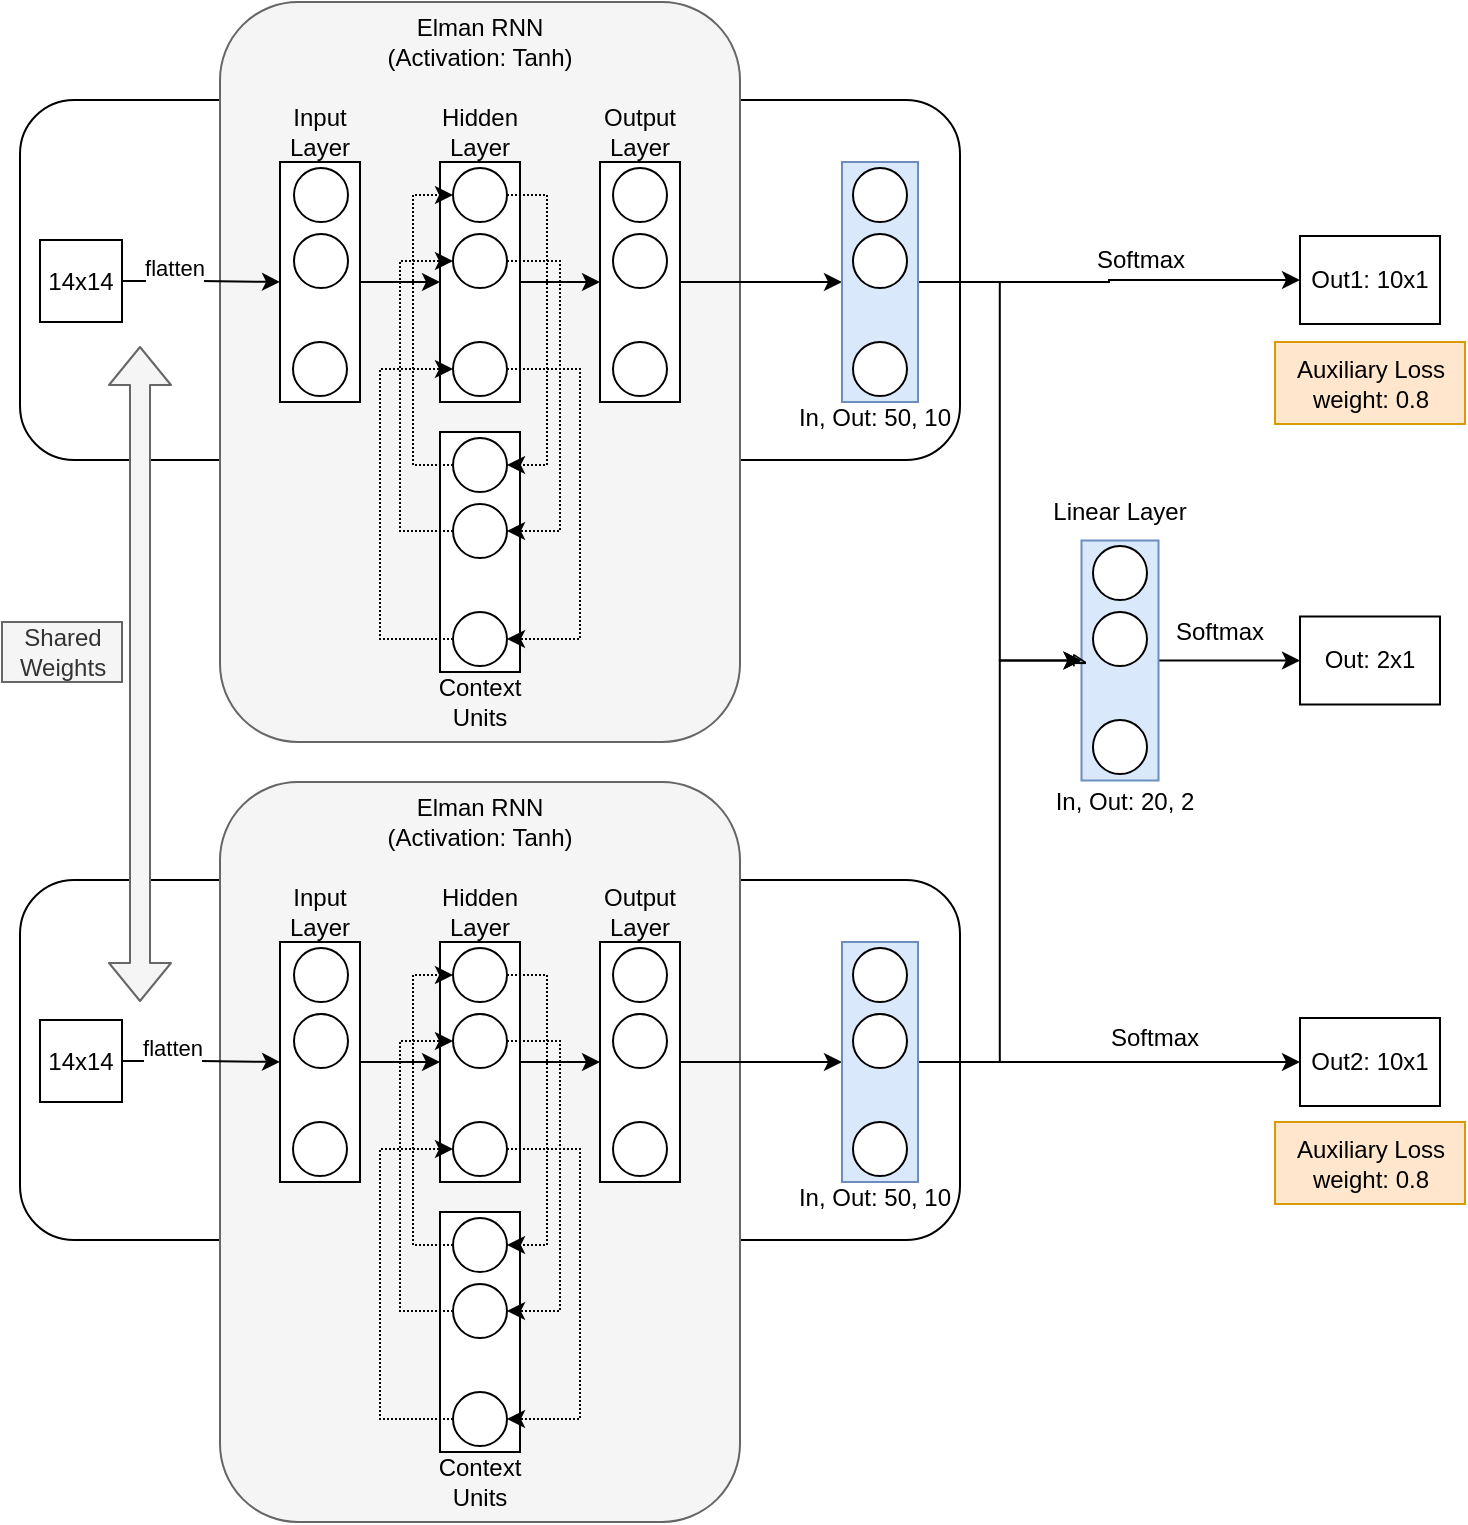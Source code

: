 <mxfile version="14.6.12" type="github">
  <diagram id="fKOuoRNuhxXaLsH1ETYs" name="Page-1">
    <mxGraphModel dx="865" dy="715" grid="1" gridSize="10" guides="1" tooltips="1" connect="1" arrows="1" fold="1" page="1" pageScale="1" pageWidth="850" pageHeight="1100" math="0" shadow="0">
      <root>
        <mxCell id="0" />
        <mxCell id="1" parent="0" />
        <mxCell id="VEnAIz456IoGPyVfWT1b-36" value="" style="rounded=1;whiteSpace=wrap;html=1;" parent="1" vertex="1">
          <mxGeometry x="150" y="209" width="470" height="180" as="geometry" />
        </mxCell>
        <mxCell id="VEnAIz456IoGPyVfWT1b-27" value="" style="rounded=1;whiteSpace=wrap;html=1;fillColor=#f5f5f5;strokeColor=#666666;fontColor=#333333;" parent="1" vertex="1">
          <mxGeometry x="250" y="160" width="260" height="370" as="geometry" />
        </mxCell>
        <mxCell id="VEnAIz456IoGPyVfWT1b-6" style="edgeStyle=orthogonalEdgeStyle;rounded=0;orthogonalLoop=1;jettySize=auto;html=1;exitX=0.5;exitY=0;exitDx=0;exitDy=0;entryX=0.5;entryY=1;entryDx=0;entryDy=0;" parent="1" source="VEnAIz456IoGPyVfWT1b-1" target="VEnAIz456IoGPyVfWT1b-3" edge="1">
          <mxGeometry relative="1" as="geometry" />
        </mxCell>
        <mxCell id="VEnAIz456IoGPyVfWT1b-1" value="" style="rounded=0;whiteSpace=wrap;html=1;rotation=90;" parent="1" vertex="1">
          <mxGeometry x="320" y="280" width="120" height="40" as="geometry" />
        </mxCell>
        <mxCell id="VEnAIz456IoGPyVfWT1b-5" style="edgeStyle=orthogonalEdgeStyle;rounded=0;orthogonalLoop=1;jettySize=auto;html=1;exitX=0.5;exitY=0;exitDx=0;exitDy=0;entryX=0.5;entryY=1;entryDx=0;entryDy=0;" parent="1" source="VEnAIz456IoGPyVfWT1b-2" target="VEnAIz456IoGPyVfWT1b-1" edge="1">
          <mxGeometry relative="1" as="geometry" />
        </mxCell>
        <mxCell id="VEnAIz456IoGPyVfWT1b-2" value="" style="rounded=0;whiteSpace=wrap;html=1;rotation=90;" parent="1" vertex="1">
          <mxGeometry x="240" y="280" width="120" height="40" as="geometry" />
        </mxCell>
        <mxCell id="VEnAIz456IoGPyVfWT1b-39" style="edgeStyle=orthogonalEdgeStyle;rounded=0;orthogonalLoop=1;jettySize=auto;html=1;exitX=0.5;exitY=0;exitDx=0;exitDy=0;entryX=0.5;entryY=1;entryDx=0;entryDy=0;" parent="1" source="VEnAIz456IoGPyVfWT1b-3" target="VEnAIz456IoGPyVfWT1b-33" edge="1">
          <mxGeometry relative="1" as="geometry" />
        </mxCell>
        <mxCell id="VEnAIz456IoGPyVfWT1b-3" value="" style="rounded=0;whiteSpace=wrap;html=1;rotation=90;" parent="1" vertex="1">
          <mxGeometry x="400" y="280" width="120" height="40" as="geometry" />
        </mxCell>
        <mxCell id="VEnAIz456IoGPyVfWT1b-4" value="" style="rounded=0;whiteSpace=wrap;html=1;rotation=90;" parent="1" vertex="1">
          <mxGeometry x="320" y="415" width="120" height="40" as="geometry" />
        </mxCell>
        <mxCell id="VEnAIz456IoGPyVfWT1b-7" value="" style="ellipse;whiteSpace=wrap;html=1;aspect=fixed;" parent="1" vertex="1">
          <mxGeometry x="287" y="243" width="27" height="27" as="geometry" />
        </mxCell>
        <mxCell id="VEnAIz456IoGPyVfWT1b-9" value="" style="ellipse;whiteSpace=wrap;html=1;aspect=fixed;" parent="1" vertex="1">
          <mxGeometry x="287" y="276" width="27" height="27" as="geometry" />
        </mxCell>
        <mxCell id="VEnAIz456IoGPyVfWT1b-10" value="" style="ellipse;whiteSpace=wrap;html=1;aspect=fixed;" parent="1" vertex="1">
          <mxGeometry x="286.5" y="330" width="27" height="27" as="geometry" />
        </mxCell>
        <mxCell id="VEnAIz456IoGPyVfWT1b-21" style="edgeStyle=orthogonalEdgeStyle;rounded=0;orthogonalLoop=1;jettySize=auto;html=1;exitX=1;exitY=0.5;exitDx=0;exitDy=0;entryX=1;entryY=0.5;entryDx=0;entryDy=0;dashed=1;dashPattern=1 1;" parent="1" source="VEnAIz456IoGPyVfWT1b-11" target="VEnAIz456IoGPyVfWT1b-15" edge="1">
          <mxGeometry relative="1" as="geometry" />
        </mxCell>
        <mxCell id="VEnAIz456IoGPyVfWT1b-11" value="" style="ellipse;whiteSpace=wrap;html=1;aspect=fixed;" parent="1" vertex="1">
          <mxGeometry x="366.5" y="243" width="27" height="27" as="geometry" />
        </mxCell>
        <mxCell id="VEnAIz456IoGPyVfWT1b-22" style="edgeStyle=orthogonalEdgeStyle;rounded=0;orthogonalLoop=1;jettySize=auto;html=1;exitX=1;exitY=0.5;exitDx=0;exitDy=0;entryX=1;entryY=0.5;entryDx=0;entryDy=0;dashed=1;dashPattern=1 1;" parent="1" source="VEnAIz456IoGPyVfWT1b-12" target="VEnAIz456IoGPyVfWT1b-16" edge="1">
          <mxGeometry relative="1" as="geometry">
            <Array as="points">
              <mxPoint x="420" y="290" />
              <mxPoint x="420" y="425" />
            </Array>
          </mxGeometry>
        </mxCell>
        <mxCell id="VEnAIz456IoGPyVfWT1b-12" value="" style="ellipse;whiteSpace=wrap;html=1;aspect=fixed;" parent="1" vertex="1">
          <mxGeometry x="366.5" y="276" width="27" height="27" as="geometry" />
        </mxCell>
        <mxCell id="VEnAIz456IoGPyVfWT1b-23" style="edgeStyle=orthogonalEdgeStyle;rounded=0;orthogonalLoop=1;jettySize=auto;html=1;exitX=1;exitY=0.5;exitDx=0;exitDy=0;entryX=1;entryY=0.5;entryDx=0;entryDy=0;dashed=1;dashPattern=1 1;" parent="1" source="VEnAIz456IoGPyVfWT1b-13" target="VEnAIz456IoGPyVfWT1b-17" edge="1">
          <mxGeometry relative="1" as="geometry">
            <Array as="points">
              <mxPoint x="430" y="344" />
              <mxPoint x="430" y="479" />
            </Array>
          </mxGeometry>
        </mxCell>
        <mxCell id="VEnAIz456IoGPyVfWT1b-13" value="" style="ellipse;whiteSpace=wrap;html=1;aspect=fixed;" parent="1" vertex="1">
          <mxGeometry x="366.5" y="330" width="27" height="27" as="geometry" />
        </mxCell>
        <mxCell id="VEnAIz456IoGPyVfWT1b-26" style="edgeStyle=orthogonalEdgeStyle;rounded=0;orthogonalLoop=1;jettySize=auto;html=1;exitX=0;exitY=0.5;exitDx=0;exitDy=0;entryX=0;entryY=0.5;entryDx=0;entryDy=0;dashed=1;dashPattern=1 1;" parent="1" source="VEnAIz456IoGPyVfWT1b-15" target="VEnAIz456IoGPyVfWT1b-11" edge="1">
          <mxGeometry relative="1" as="geometry" />
        </mxCell>
        <mxCell id="VEnAIz456IoGPyVfWT1b-15" value="" style="ellipse;whiteSpace=wrap;html=1;aspect=fixed;" parent="1" vertex="1">
          <mxGeometry x="366.5" y="378" width="27" height="27" as="geometry" />
        </mxCell>
        <mxCell id="VEnAIz456IoGPyVfWT1b-25" style="edgeStyle=orthogonalEdgeStyle;rounded=0;orthogonalLoop=1;jettySize=auto;html=1;exitX=0;exitY=0.5;exitDx=0;exitDy=0;entryX=0;entryY=0.5;entryDx=0;entryDy=0;dashed=1;dashPattern=1 1;" parent="1" source="VEnAIz456IoGPyVfWT1b-16" target="VEnAIz456IoGPyVfWT1b-12" edge="1">
          <mxGeometry relative="1" as="geometry">
            <Array as="points">
              <mxPoint x="340" y="425" />
              <mxPoint x="340" y="290" />
            </Array>
          </mxGeometry>
        </mxCell>
        <mxCell id="VEnAIz456IoGPyVfWT1b-16" value="" style="ellipse;whiteSpace=wrap;html=1;aspect=fixed;" parent="1" vertex="1">
          <mxGeometry x="366.5" y="411" width="27" height="27" as="geometry" />
        </mxCell>
        <mxCell id="VEnAIz456IoGPyVfWT1b-24" style="edgeStyle=orthogonalEdgeStyle;rounded=0;orthogonalLoop=1;jettySize=auto;html=1;exitX=0;exitY=0.5;exitDx=0;exitDy=0;entryX=0;entryY=0.5;entryDx=0;entryDy=0;dashed=1;dashPattern=1 1;" parent="1" source="VEnAIz456IoGPyVfWT1b-17" target="VEnAIz456IoGPyVfWT1b-13" edge="1">
          <mxGeometry relative="1" as="geometry">
            <Array as="points">
              <mxPoint x="330" y="479" />
              <mxPoint x="330" y="344" />
            </Array>
          </mxGeometry>
        </mxCell>
        <mxCell id="VEnAIz456IoGPyVfWT1b-17" value="" style="ellipse;whiteSpace=wrap;html=1;aspect=fixed;" parent="1" vertex="1">
          <mxGeometry x="366.5" y="465" width="27" height="27" as="geometry" />
        </mxCell>
        <mxCell id="VEnAIz456IoGPyVfWT1b-18" value="" style="ellipse;whiteSpace=wrap;html=1;aspect=fixed;" parent="1" vertex="1">
          <mxGeometry x="446.5" y="243" width="27" height="27" as="geometry" />
        </mxCell>
        <mxCell id="VEnAIz456IoGPyVfWT1b-19" value="" style="ellipse;whiteSpace=wrap;html=1;aspect=fixed;" parent="1" vertex="1">
          <mxGeometry x="446.5" y="276" width="27" height="27" as="geometry" />
        </mxCell>
        <mxCell id="VEnAIz456IoGPyVfWT1b-20" value="" style="ellipse;whiteSpace=wrap;html=1;aspect=fixed;" parent="1" vertex="1">
          <mxGeometry x="446.5" y="330" width="27" height="27" as="geometry" />
        </mxCell>
        <mxCell id="VEnAIz456IoGPyVfWT1b-28" value="Context&lt;br&gt;Units" style="text;html=1;strokeColor=none;fillColor=none;align=center;verticalAlign=middle;whiteSpace=wrap;rounded=0;" parent="1" vertex="1">
          <mxGeometry x="360" y="500" width="40" height="20" as="geometry" />
        </mxCell>
        <mxCell id="VEnAIz456IoGPyVfWT1b-29" value="Hidden&lt;br&gt;Layer" style="text;html=1;strokeColor=none;fillColor=none;align=center;verticalAlign=middle;whiteSpace=wrap;rounded=0;" parent="1" vertex="1">
          <mxGeometry x="360" y="215" width="40" height="20" as="geometry" />
        </mxCell>
        <mxCell id="VEnAIz456IoGPyVfWT1b-30" value="Input&lt;br&gt;Layer" style="text;html=1;strokeColor=none;fillColor=none;align=center;verticalAlign=middle;whiteSpace=wrap;rounded=0;" parent="1" vertex="1">
          <mxGeometry x="280" y="215" width="40" height="20" as="geometry" />
        </mxCell>
        <mxCell id="VEnAIz456IoGPyVfWT1b-31" value="Output&lt;br&gt;Layer" style="text;html=1;strokeColor=none;fillColor=none;align=center;verticalAlign=middle;whiteSpace=wrap;rounded=0;" parent="1" vertex="1">
          <mxGeometry x="440" y="215" width="40" height="20" as="geometry" />
        </mxCell>
        <mxCell id="VEnAIz456IoGPyVfWT1b-32" value="Elman RNN (Activation: Tanh)" style="text;html=1;strokeColor=none;fillColor=none;align=center;verticalAlign=middle;whiteSpace=wrap;rounded=0;" parent="1" vertex="1">
          <mxGeometry x="320" y="170" width="120" height="20" as="geometry" />
        </mxCell>
        <mxCell id="VEnAIz456IoGPyVfWT1b-79" style="edgeStyle=orthogonalEdgeStyle;rounded=0;orthogonalLoop=1;jettySize=auto;html=1;exitX=0.5;exitY=0;exitDx=0;exitDy=0;entryX=0.5;entryY=1;entryDx=0;entryDy=0;" parent="1" source="VEnAIz456IoGPyVfWT1b-33" target="VEnAIz456IoGPyVfWT1b-77" edge="1">
          <mxGeometry relative="1" as="geometry" />
        </mxCell>
        <mxCell id="A_X_l40McOnE2sB7VnQm-6" style="edgeStyle=orthogonalEdgeStyle;rounded=0;orthogonalLoop=1;jettySize=auto;html=1;exitX=0.5;exitY=0;exitDx=0;exitDy=0;entryX=0;entryY=0.5;entryDx=0;entryDy=0;" edge="1" parent="1" source="VEnAIz456IoGPyVfWT1b-33" target="A_X_l40McOnE2sB7VnQm-2">
          <mxGeometry relative="1" as="geometry">
            <mxPoint x="720" y="300.294" as="targetPoint" />
          </mxGeometry>
        </mxCell>
        <mxCell id="VEnAIz456IoGPyVfWT1b-33" value="" style="rounded=0;whiteSpace=wrap;html=1;rotation=90;fillColor=#dae8fc;strokeColor=#6c8ebf;" parent="1" vertex="1">
          <mxGeometry x="520" y="281" width="120" height="38" as="geometry" />
        </mxCell>
        <mxCell id="VEnAIz456IoGPyVfWT1b-96" style="edgeStyle=orthogonalEdgeStyle;rounded=0;orthogonalLoop=1;jettySize=auto;html=1;exitX=1;exitY=0.5;exitDx=0;exitDy=0;entryX=0.5;entryY=1;entryDx=0;entryDy=0;" parent="1" source="VEnAIz456IoGPyVfWT1b-34" target="VEnAIz456IoGPyVfWT1b-2" edge="1">
          <mxGeometry relative="1" as="geometry" />
        </mxCell>
        <mxCell id="VEnAIz456IoGPyVfWT1b-97" value="flatten" style="edgeLabel;html=1;align=center;verticalAlign=middle;resizable=0;points=[];" parent="VEnAIz456IoGPyVfWT1b-96" vertex="1" connectable="0">
          <mxGeometry x="-0.343" y="-3" relative="1" as="geometry">
            <mxPoint y="-10" as="offset" />
          </mxGeometry>
        </mxCell>
        <mxCell id="VEnAIz456IoGPyVfWT1b-34" value="14x14" style="whiteSpace=wrap;html=1;aspect=fixed;" parent="1" vertex="1">
          <mxGeometry x="160" y="279" width="41" height="41" as="geometry" />
        </mxCell>
        <mxCell id="VEnAIz456IoGPyVfWT1b-40" value="" style="rounded=1;whiteSpace=wrap;html=1;" parent="1" vertex="1">
          <mxGeometry x="150" y="599" width="470" height="180" as="geometry" />
        </mxCell>
        <mxCell id="VEnAIz456IoGPyVfWT1b-41" value="" style="rounded=1;whiteSpace=wrap;html=1;fillColor=#f5f5f5;strokeColor=#666666;fontColor=#333333;" parent="1" vertex="1">
          <mxGeometry x="250" y="550" width="260" height="370" as="geometry" />
        </mxCell>
        <mxCell id="VEnAIz456IoGPyVfWT1b-42" style="edgeStyle=orthogonalEdgeStyle;rounded=0;orthogonalLoop=1;jettySize=auto;html=1;exitX=0.5;exitY=0;exitDx=0;exitDy=0;entryX=0.5;entryY=1;entryDx=0;entryDy=0;" parent="1" source="VEnAIz456IoGPyVfWT1b-43" target="VEnAIz456IoGPyVfWT1b-47" edge="1">
          <mxGeometry relative="1" as="geometry" />
        </mxCell>
        <mxCell id="VEnAIz456IoGPyVfWT1b-43" value="" style="rounded=0;whiteSpace=wrap;html=1;rotation=90;" parent="1" vertex="1">
          <mxGeometry x="320" y="670" width="120" height="40" as="geometry" />
        </mxCell>
        <mxCell id="VEnAIz456IoGPyVfWT1b-44" style="edgeStyle=orthogonalEdgeStyle;rounded=0;orthogonalLoop=1;jettySize=auto;html=1;exitX=0.5;exitY=0;exitDx=0;exitDy=0;entryX=0.5;entryY=1;entryDx=0;entryDy=0;" parent="1" source="VEnAIz456IoGPyVfWT1b-45" target="VEnAIz456IoGPyVfWT1b-43" edge="1">
          <mxGeometry relative="1" as="geometry" />
        </mxCell>
        <mxCell id="VEnAIz456IoGPyVfWT1b-45" value="" style="rounded=0;whiteSpace=wrap;html=1;rotation=90;" parent="1" vertex="1">
          <mxGeometry x="240" y="670" width="120" height="40" as="geometry" />
        </mxCell>
        <mxCell id="VEnAIz456IoGPyVfWT1b-46" style="edgeStyle=orthogonalEdgeStyle;rounded=0;orthogonalLoop=1;jettySize=auto;html=1;exitX=0.5;exitY=0;exitDx=0;exitDy=0;entryX=0.5;entryY=1;entryDx=0;entryDy=0;" parent="1" source="VEnAIz456IoGPyVfWT1b-47" target="VEnAIz456IoGPyVfWT1b-72" edge="1">
          <mxGeometry relative="1" as="geometry" />
        </mxCell>
        <mxCell id="VEnAIz456IoGPyVfWT1b-47" value="" style="rounded=0;whiteSpace=wrap;html=1;rotation=90;" parent="1" vertex="1">
          <mxGeometry x="400" y="670" width="120" height="40" as="geometry" />
        </mxCell>
        <mxCell id="VEnAIz456IoGPyVfWT1b-48" value="" style="rounded=0;whiteSpace=wrap;html=1;rotation=90;" parent="1" vertex="1">
          <mxGeometry x="320" y="805" width="120" height="40" as="geometry" />
        </mxCell>
        <mxCell id="VEnAIz456IoGPyVfWT1b-49" value="" style="ellipse;whiteSpace=wrap;html=1;aspect=fixed;" parent="1" vertex="1">
          <mxGeometry x="287" y="633" width="27" height="27" as="geometry" />
        </mxCell>
        <mxCell id="VEnAIz456IoGPyVfWT1b-50" value="" style="ellipse;whiteSpace=wrap;html=1;aspect=fixed;" parent="1" vertex="1">
          <mxGeometry x="287" y="666" width="27" height="27" as="geometry" />
        </mxCell>
        <mxCell id="VEnAIz456IoGPyVfWT1b-51" value="" style="ellipse;whiteSpace=wrap;html=1;aspect=fixed;" parent="1" vertex="1">
          <mxGeometry x="286.5" y="720" width="27" height="27" as="geometry" />
        </mxCell>
        <mxCell id="VEnAIz456IoGPyVfWT1b-52" style="edgeStyle=orthogonalEdgeStyle;rounded=0;orthogonalLoop=1;jettySize=auto;html=1;exitX=1;exitY=0.5;exitDx=0;exitDy=0;entryX=1;entryY=0.5;entryDx=0;entryDy=0;dashed=1;dashPattern=1 1;" parent="1" source="VEnAIz456IoGPyVfWT1b-53" target="VEnAIz456IoGPyVfWT1b-59" edge="1">
          <mxGeometry relative="1" as="geometry" />
        </mxCell>
        <mxCell id="VEnAIz456IoGPyVfWT1b-53" value="" style="ellipse;whiteSpace=wrap;html=1;aspect=fixed;" parent="1" vertex="1">
          <mxGeometry x="366.5" y="633" width="27" height="27" as="geometry" />
        </mxCell>
        <mxCell id="VEnAIz456IoGPyVfWT1b-54" style="edgeStyle=orthogonalEdgeStyle;rounded=0;orthogonalLoop=1;jettySize=auto;html=1;exitX=1;exitY=0.5;exitDx=0;exitDy=0;entryX=1;entryY=0.5;entryDx=0;entryDy=0;dashed=1;dashPattern=1 1;" parent="1" source="VEnAIz456IoGPyVfWT1b-55" target="VEnAIz456IoGPyVfWT1b-61" edge="1">
          <mxGeometry relative="1" as="geometry">
            <Array as="points">
              <mxPoint x="420" y="680" />
              <mxPoint x="420" y="815" />
            </Array>
          </mxGeometry>
        </mxCell>
        <mxCell id="VEnAIz456IoGPyVfWT1b-55" value="" style="ellipse;whiteSpace=wrap;html=1;aspect=fixed;" parent="1" vertex="1">
          <mxGeometry x="366.5" y="666" width="27" height="27" as="geometry" />
        </mxCell>
        <mxCell id="VEnAIz456IoGPyVfWT1b-56" style="edgeStyle=orthogonalEdgeStyle;rounded=0;orthogonalLoop=1;jettySize=auto;html=1;exitX=1;exitY=0.5;exitDx=0;exitDy=0;entryX=1;entryY=0.5;entryDx=0;entryDy=0;dashed=1;dashPattern=1 1;" parent="1" source="VEnAIz456IoGPyVfWT1b-57" target="VEnAIz456IoGPyVfWT1b-63" edge="1">
          <mxGeometry relative="1" as="geometry">
            <Array as="points">
              <mxPoint x="430" y="734" />
              <mxPoint x="430" y="869" />
            </Array>
          </mxGeometry>
        </mxCell>
        <mxCell id="VEnAIz456IoGPyVfWT1b-57" value="" style="ellipse;whiteSpace=wrap;html=1;aspect=fixed;" parent="1" vertex="1">
          <mxGeometry x="366.5" y="720" width="27" height="27" as="geometry" />
        </mxCell>
        <mxCell id="VEnAIz456IoGPyVfWT1b-58" style="edgeStyle=orthogonalEdgeStyle;rounded=0;orthogonalLoop=1;jettySize=auto;html=1;exitX=0;exitY=0.5;exitDx=0;exitDy=0;entryX=0;entryY=0.5;entryDx=0;entryDy=0;dashed=1;dashPattern=1 1;" parent="1" source="VEnAIz456IoGPyVfWT1b-59" target="VEnAIz456IoGPyVfWT1b-53" edge="1">
          <mxGeometry relative="1" as="geometry" />
        </mxCell>
        <mxCell id="VEnAIz456IoGPyVfWT1b-59" value="" style="ellipse;whiteSpace=wrap;html=1;aspect=fixed;" parent="1" vertex="1">
          <mxGeometry x="366.5" y="768" width="27" height="27" as="geometry" />
        </mxCell>
        <mxCell id="VEnAIz456IoGPyVfWT1b-60" style="edgeStyle=orthogonalEdgeStyle;rounded=0;orthogonalLoop=1;jettySize=auto;html=1;exitX=0;exitY=0.5;exitDx=0;exitDy=0;entryX=0;entryY=0.5;entryDx=0;entryDy=0;dashed=1;dashPattern=1 1;" parent="1" source="VEnAIz456IoGPyVfWT1b-61" target="VEnAIz456IoGPyVfWT1b-55" edge="1">
          <mxGeometry relative="1" as="geometry">
            <Array as="points">
              <mxPoint x="340" y="815" />
              <mxPoint x="340" y="680" />
            </Array>
          </mxGeometry>
        </mxCell>
        <mxCell id="VEnAIz456IoGPyVfWT1b-61" value="" style="ellipse;whiteSpace=wrap;html=1;aspect=fixed;" parent="1" vertex="1">
          <mxGeometry x="366.5" y="801" width="27" height="27" as="geometry" />
        </mxCell>
        <mxCell id="VEnAIz456IoGPyVfWT1b-62" style="edgeStyle=orthogonalEdgeStyle;rounded=0;orthogonalLoop=1;jettySize=auto;html=1;exitX=0;exitY=0.5;exitDx=0;exitDy=0;entryX=0;entryY=0.5;entryDx=0;entryDy=0;dashed=1;dashPattern=1 1;" parent="1" source="VEnAIz456IoGPyVfWT1b-63" target="VEnAIz456IoGPyVfWT1b-57" edge="1">
          <mxGeometry relative="1" as="geometry">
            <Array as="points">
              <mxPoint x="330" y="869" />
              <mxPoint x="330" y="734" />
            </Array>
          </mxGeometry>
        </mxCell>
        <mxCell id="VEnAIz456IoGPyVfWT1b-63" value="" style="ellipse;whiteSpace=wrap;html=1;aspect=fixed;" parent="1" vertex="1">
          <mxGeometry x="366.5" y="855" width="27" height="27" as="geometry" />
        </mxCell>
        <mxCell id="VEnAIz456IoGPyVfWT1b-64" value="" style="ellipse;whiteSpace=wrap;html=1;aspect=fixed;" parent="1" vertex="1">
          <mxGeometry x="446.5" y="633" width="27" height="27" as="geometry" />
        </mxCell>
        <mxCell id="VEnAIz456IoGPyVfWT1b-65" value="" style="ellipse;whiteSpace=wrap;html=1;aspect=fixed;" parent="1" vertex="1">
          <mxGeometry x="446.5" y="666" width="27" height="27" as="geometry" />
        </mxCell>
        <mxCell id="VEnAIz456IoGPyVfWT1b-66" value="" style="ellipse;whiteSpace=wrap;html=1;aspect=fixed;" parent="1" vertex="1">
          <mxGeometry x="446.5" y="720" width="27" height="27" as="geometry" />
        </mxCell>
        <mxCell id="VEnAIz456IoGPyVfWT1b-67" value="Context&lt;br&gt;Units" style="text;html=1;strokeColor=none;fillColor=none;align=center;verticalAlign=middle;whiteSpace=wrap;rounded=0;" parent="1" vertex="1">
          <mxGeometry x="360" y="890" width="40" height="20" as="geometry" />
        </mxCell>
        <mxCell id="VEnAIz456IoGPyVfWT1b-68" value="Hidden&lt;br&gt;Layer" style="text;html=1;strokeColor=none;fillColor=none;align=center;verticalAlign=middle;whiteSpace=wrap;rounded=0;" parent="1" vertex="1">
          <mxGeometry x="360" y="605" width="40" height="20" as="geometry" />
        </mxCell>
        <mxCell id="VEnAIz456IoGPyVfWT1b-69" value="Input&lt;br&gt;Layer" style="text;html=1;strokeColor=none;fillColor=none;align=center;verticalAlign=middle;whiteSpace=wrap;rounded=0;" parent="1" vertex="1">
          <mxGeometry x="280" y="605" width="40" height="20" as="geometry" />
        </mxCell>
        <mxCell id="VEnAIz456IoGPyVfWT1b-70" value="Output&lt;br&gt;Layer" style="text;html=1;strokeColor=none;fillColor=none;align=center;verticalAlign=middle;whiteSpace=wrap;rounded=0;" parent="1" vertex="1">
          <mxGeometry x="440" y="605" width="40" height="20" as="geometry" />
        </mxCell>
        <mxCell id="VEnAIz456IoGPyVfWT1b-71" value="Elman RNN (Activation: Tanh)" style="text;html=1;strokeColor=none;fillColor=none;align=center;verticalAlign=middle;whiteSpace=wrap;rounded=0;" parent="1" vertex="1">
          <mxGeometry x="320" y="560" width="120" height="20" as="geometry" />
        </mxCell>
        <mxCell id="VEnAIz456IoGPyVfWT1b-78" style="edgeStyle=orthogonalEdgeStyle;rounded=0;orthogonalLoop=1;jettySize=auto;html=1;exitX=0.5;exitY=0;exitDx=0;exitDy=0;entryX=0.5;entryY=1;entryDx=0;entryDy=0;" parent="1" source="VEnAIz456IoGPyVfWT1b-72" target="VEnAIz456IoGPyVfWT1b-77" edge="1">
          <mxGeometry relative="1" as="geometry" />
        </mxCell>
        <mxCell id="A_X_l40McOnE2sB7VnQm-4" style="edgeStyle=orthogonalEdgeStyle;rounded=0;orthogonalLoop=1;jettySize=auto;html=1;exitX=0.5;exitY=0;exitDx=0;exitDy=0;entryX=0;entryY=0.5;entryDx=0;entryDy=0;" edge="1" parent="1" source="VEnAIz456IoGPyVfWT1b-72" target="A_X_l40McOnE2sB7VnQm-1">
          <mxGeometry relative="1" as="geometry" />
        </mxCell>
        <mxCell id="VEnAIz456IoGPyVfWT1b-72" value="" style="rounded=0;whiteSpace=wrap;html=1;rotation=90;fillColor=#dae8fc;strokeColor=#6c8ebf;" parent="1" vertex="1">
          <mxGeometry x="520" y="671" width="120" height="38" as="geometry" />
        </mxCell>
        <mxCell id="VEnAIz456IoGPyVfWT1b-98" style="edgeStyle=orthogonalEdgeStyle;rounded=0;orthogonalLoop=1;jettySize=auto;html=1;exitX=1;exitY=0.5;exitDx=0;exitDy=0;entryX=0.5;entryY=1;entryDx=0;entryDy=0;" parent="1" source="VEnAIz456IoGPyVfWT1b-74" target="VEnAIz456IoGPyVfWT1b-45" edge="1">
          <mxGeometry relative="1" as="geometry" />
        </mxCell>
        <mxCell id="VEnAIz456IoGPyVfWT1b-99" value="flatten" style="edgeLabel;html=1;align=center;verticalAlign=middle;resizable=0;points=[];" parent="VEnAIz456IoGPyVfWT1b-98" vertex="1" connectable="0">
          <mxGeometry x="-0.379" relative="1" as="geometry">
            <mxPoint y="-7" as="offset" />
          </mxGeometry>
        </mxCell>
        <mxCell id="VEnAIz456IoGPyVfWT1b-74" value="14x14" style="whiteSpace=wrap;html=1;aspect=fixed;" parent="1" vertex="1">
          <mxGeometry x="160" y="669" width="41" height="41" as="geometry" />
        </mxCell>
        <mxCell id="VEnAIz456IoGPyVfWT1b-82" style="edgeStyle=orthogonalEdgeStyle;rounded=0;orthogonalLoop=1;jettySize=auto;html=1;exitX=0.5;exitY=0;exitDx=0;exitDy=0;" parent="1" source="VEnAIz456IoGPyVfWT1b-77" target="VEnAIz456IoGPyVfWT1b-80" edge="1">
          <mxGeometry relative="1" as="geometry" />
        </mxCell>
        <mxCell id="VEnAIz456IoGPyVfWT1b-77" value="&lt;br&gt;&lt;br&gt;&lt;br&gt;4&lt;br&gt;" style="rounded=0;whiteSpace=wrap;html=1;rotation=90;fillColor=#dae8fc;strokeColor=#6c8ebf;" parent="1" vertex="1">
          <mxGeometry x="640" y="470" width="120" height="38.5" as="geometry" />
        </mxCell>
        <mxCell id="VEnAIz456IoGPyVfWT1b-80" value="Out: 2x1" style="rounded=0;whiteSpace=wrap;html=1;" parent="1" vertex="1">
          <mxGeometry x="790" y="467.25" width="70" height="44" as="geometry" />
        </mxCell>
        <mxCell id="VEnAIz456IoGPyVfWT1b-83" value="Softmax" style="text;html=1;strokeColor=none;fillColor=none;align=center;verticalAlign=middle;whiteSpace=wrap;rounded=0;" parent="1" vertex="1">
          <mxGeometry x="730" y="465" width="40" height="20" as="geometry" />
        </mxCell>
        <mxCell id="VEnAIz456IoGPyVfWT1b-84" value="Linear Layer" style="text;html=1;strokeColor=none;fillColor=none;align=center;verticalAlign=middle;whiteSpace=wrap;rounded=0;" parent="1" vertex="1">
          <mxGeometry x="660" y="405" width="80" height="20" as="geometry" />
        </mxCell>
        <mxCell id="VEnAIz456IoGPyVfWT1b-85" value="" style="ellipse;whiteSpace=wrap;html=1;aspect=fixed;" parent="1" vertex="1">
          <mxGeometry x="566.5" y="666" width="27" height="27" as="geometry" />
        </mxCell>
        <mxCell id="VEnAIz456IoGPyVfWT1b-86" value="" style="ellipse;whiteSpace=wrap;html=1;aspect=fixed;" parent="1" vertex="1">
          <mxGeometry x="566.5" y="720" width="27" height="27" as="geometry" />
        </mxCell>
        <mxCell id="VEnAIz456IoGPyVfWT1b-87" value="" style="ellipse;whiteSpace=wrap;html=1;aspect=fixed;" parent="1" vertex="1">
          <mxGeometry x="686.5" y="465" width="27" height="27" as="geometry" />
        </mxCell>
        <mxCell id="VEnAIz456IoGPyVfWT1b-88" value="" style="ellipse;whiteSpace=wrap;html=1;aspect=fixed;" parent="1" vertex="1">
          <mxGeometry x="686.5" y="519" width="27" height="27" as="geometry" />
        </mxCell>
        <mxCell id="VEnAIz456IoGPyVfWT1b-89" value="" style="ellipse;whiteSpace=wrap;html=1;aspect=fixed;" parent="1" vertex="1">
          <mxGeometry x="566.5" y="276" width="27" height="27" as="geometry" />
        </mxCell>
        <mxCell id="VEnAIz456IoGPyVfWT1b-90" value="" style="ellipse;whiteSpace=wrap;html=1;aspect=fixed;" parent="1" vertex="1">
          <mxGeometry x="566.5" y="330" width="27" height="27" as="geometry" />
        </mxCell>
        <mxCell id="VEnAIz456IoGPyVfWT1b-91" value="" style="ellipse;whiteSpace=wrap;html=1;aspect=fixed;" parent="1" vertex="1">
          <mxGeometry x="566.5" y="243" width="27" height="27" as="geometry" />
        </mxCell>
        <mxCell id="VEnAIz456IoGPyVfWT1b-92" value="" style="ellipse;whiteSpace=wrap;html=1;aspect=fixed;" parent="1" vertex="1">
          <mxGeometry x="686.5" y="432" width="27" height="27" as="geometry" />
        </mxCell>
        <mxCell id="VEnAIz456IoGPyVfWT1b-93" value="" style="ellipse;whiteSpace=wrap;html=1;aspect=fixed;" parent="1" vertex="1">
          <mxGeometry x="566.5" y="633" width="27" height="27" as="geometry" />
        </mxCell>
        <mxCell id="VEnAIz456IoGPyVfWT1b-100" value="In, Out: 20, 2" style="text;html=1;strokeColor=none;fillColor=none;align=center;verticalAlign=middle;whiteSpace=wrap;rounded=0;" parent="1" vertex="1">
          <mxGeometry x="665" y="550" width="75" height="20" as="geometry" />
        </mxCell>
        <mxCell id="VEnAIz456IoGPyVfWT1b-101" value="In, Out: 50, 10" style="text;html=1;strokeColor=none;fillColor=none;align=center;verticalAlign=middle;whiteSpace=wrap;rounded=0;" parent="1" vertex="1">
          <mxGeometry x="533.5" y="358" width="86.5" height="20" as="geometry" />
        </mxCell>
        <mxCell id="VEnAIz456IoGPyVfWT1b-102" value="In, Out: 50, 10" style="text;html=1;strokeColor=none;fillColor=none;align=center;verticalAlign=middle;whiteSpace=wrap;rounded=0;" parent="1" vertex="1">
          <mxGeometry x="533.5" y="748" width="86.5" height="20" as="geometry" />
        </mxCell>
        <mxCell id="M5hV-i405RxHSJEgaDIn-1" value="" style="shape=flexArrow;endArrow=classic;startArrow=classic;html=1;fillColor=#f5f5f5;strokeColor=#666666;" parent="1" edge="1">
          <mxGeometry width="100" height="100" relative="1" as="geometry">
            <mxPoint x="210" y="660" as="sourcePoint" />
            <mxPoint x="210" y="332" as="targetPoint" />
          </mxGeometry>
        </mxCell>
        <mxCell id="M5hV-i405RxHSJEgaDIn-2" value="Shared &lt;br&gt;Weights" style="text;html=1;align=center;verticalAlign=middle;resizable=0;points=[];autosize=1;strokeColor=#666666;fillColor=#f5f5f5;fontColor=#333333;" parent="1" vertex="1">
          <mxGeometry x="141" y="470" width="60" height="30" as="geometry" />
        </mxCell>
        <mxCell id="A_X_l40McOnE2sB7VnQm-1" value="Out2: 10x1" style="rounded=0;whiteSpace=wrap;html=1;" vertex="1" parent="1">
          <mxGeometry x="790" y="668" width="70" height="44" as="geometry" />
        </mxCell>
        <mxCell id="A_X_l40McOnE2sB7VnQm-2" value="Out1: 10x1" style="rounded=0;whiteSpace=wrap;html=1;" vertex="1" parent="1">
          <mxGeometry x="790" y="277" width="70" height="44" as="geometry" />
        </mxCell>
        <mxCell id="A_X_l40McOnE2sB7VnQm-7" value="Auxiliary Loss&lt;br&gt;weight: 0.8" style="rounded=0;whiteSpace=wrap;html=1;fillColor=#ffe6cc;strokeColor=#d79b00;" vertex="1" parent="1">
          <mxGeometry x="777.5" y="330" width="95" height="41" as="geometry" />
        </mxCell>
        <mxCell id="A_X_l40McOnE2sB7VnQm-8" value="Auxiliary Loss&lt;br&gt;weight: 0.8" style="rounded=0;whiteSpace=wrap;html=1;fillColor=#ffe6cc;strokeColor=#d79b00;" vertex="1" parent="1">
          <mxGeometry x="777.5" y="720" width="95" height="41" as="geometry" />
        </mxCell>
        <mxCell id="A_X_l40McOnE2sB7VnQm-9" value="Softmax" style="text;html=1;align=center;verticalAlign=middle;resizable=0;points=[];autosize=1;strokeColor=none;" vertex="1" parent="1">
          <mxGeometry x="680" y="279" width="60" height="20" as="geometry" />
        </mxCell>
        <mxCell id="A_X_l40McOnE2sB7VnQm-10" value="Softmax" style="text;html=1;align=center;verticalAlign=middle;resizable=0;points=[];autosize=1;strokeColor=none;" vertex="1" parent="1">
          <mxGeometry x="686.5" y="668" width="60" height="20" as="geometry" />
        </mxCell>
      </root>
    </mxGraphModel>
  </diagram>
</mxfile>
